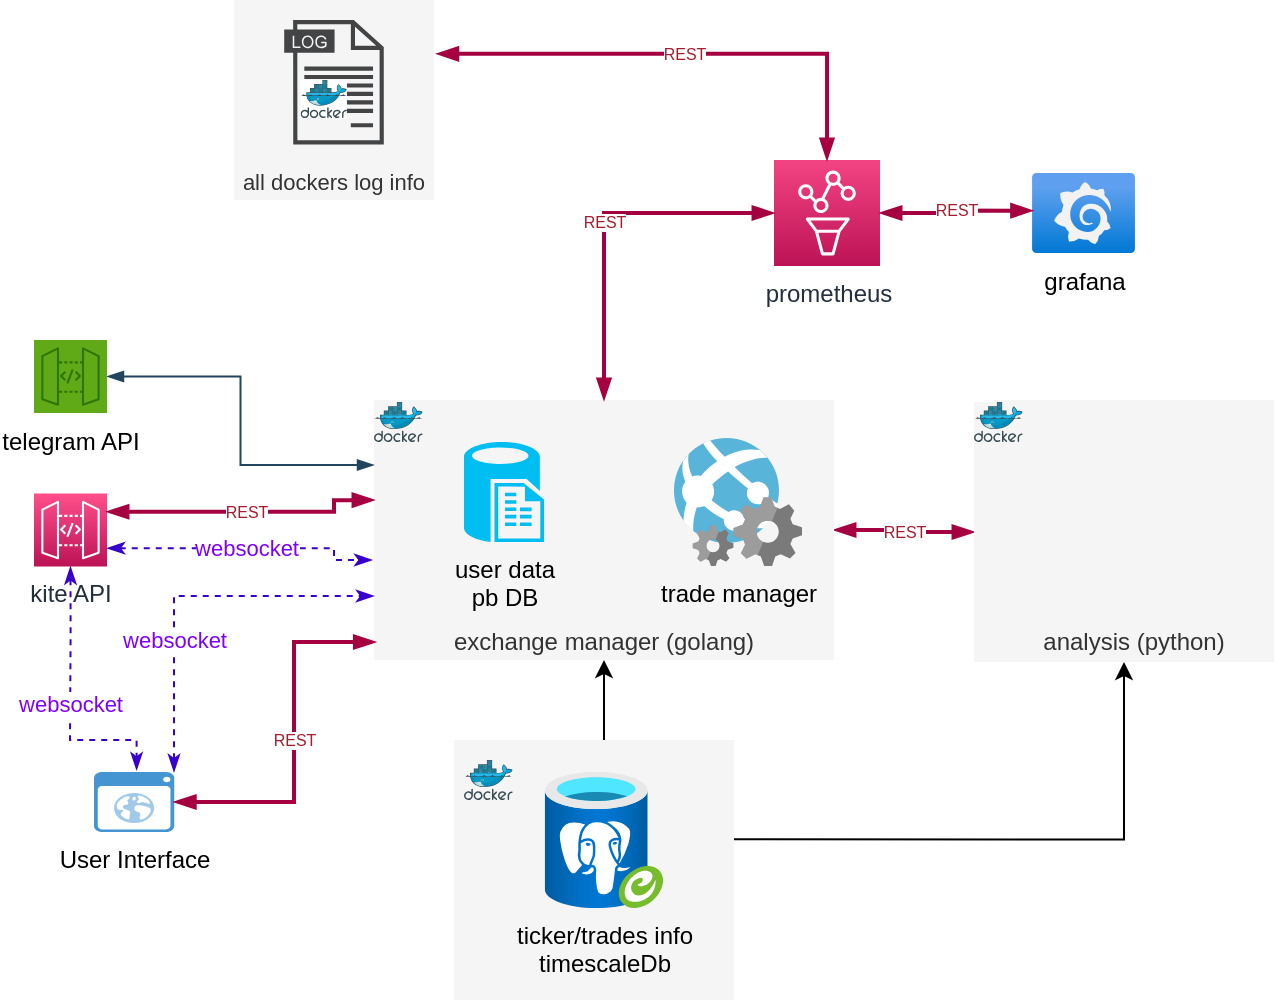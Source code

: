 <mxfile version="20.8.20" type="github"><diagram id="WI9T0HZ2pTsCkuznbFz-" name="Page-1"><mxGraphModel dx="969" dy="534" grid="1" gridSize="10" guides="1" tooltips="1" connect="1" arrows="1" fold="1" page="1" pageScale="1" pageWidth="1169" pageHeight="827" math="0" shadow="0"><root><mxCell id="0"/><mxCell id="1" parent="0"/><mxCell id="AcxdMaKK0mU5kZiv2lnr-17" style="edgeStyle=elbowEdgeStyle;rounded=0;orthogonalLoop=1;jettySize=auto;html=1;entryX=-0.016;entryY=0.49;entryDx=0;entryDy=0;entryPerimeter=0;elbow=vertical;strokeColor=#808080;" parent="1" target="AcxdMaKK0mU5kZiv2lnr-6" edge="1"><mxGeometry relative="1" as="geometry"><mxPoint x="566" y="343.207" as="sourcePoint"/></mxGeometry></mxCell><mxCell id="8ut8hsgBqREO4Th_r9R5-19" value="REST" style="edgeStyle=orthogonalEdgeStyle;rounded=0;orthogonalLoop=1;jettySize=auto;html=1;entryX=0;entryY=0.5;entryDx=0;entryDy=0;startArrow=blockThin;startFill=1;fillColor=#d80073;strokeColor=#A50040;strokeWidth=2;fontSize=8;fontColor=#a51d2d;endArrow=blockThin;endFill=1;" edge="1" parent="1" source="AcxdMaKK0mU5kZiv2lnr-4" target="8ut8hsgBqREO4Th_r9R5-17"><mxGeometry relative="1" as="geometry"/></mxCell><mxCell id="AcxdMaKK0mU5kZiv2lnr-4" value="exchange manager (golang)" style="rounded=0;whiteSpace=wrap;html=1;fillColor=#f5f5f5;strokeColor=none;fontColor=#333333;verticalAlign=bottom;" parent="1" vertex="1"><mxGeometry x="490" y="280" width="230" height="130" as="geometry"/></mxCell><mxCell id="AcxdMaKK0mU5kZiv2lnr-6" value="trade manager" style="aspect=fixed;html=1;perimeter=none;align=center;shadow=0;dashed=0;image;fontSize=12;image=img/lib/mscae/WebApp_WebJobs.svg;labelBackgroundColor=none;" parent="1" vertex="1"><mxGeometry x="640" y="299.0" width="64" height="64" as="geometry"/></mxCell><mxCell id="8ut8hsgBqREO4Th_r9R5-5" value="websocket" style="edgeStyle=orthogonalEdgeStyle;rounded=0;orthogonalLoop=1;jettySize=auto;html=1;exitX=0.5;exitY=1;exitDx=0;exitDy=0;exitPerimeter=0;startArrow=classicThin;startFill=1;fillColor=#6a00ff;strokeColor=#3700CC;strokeWidth=1;endArrow=classicThin;endFill=1;fontColor=#7F00FF;entryX=0.531;entryY=-0.03;entryDx=0;entryDy=0;entryPerimeter=0;dashed=1;" edge="1" parent="1" source="8ut8hsgBqREO4Th_r9R5-2" target="8ut8hsgBqREO4Th_r9R5-4"><mxGeometry x="0.015" relative="1" as="geometry"><mxPoint x="340" y="430" as="targetPoint"/><Array as="points"><mxPoint x="338" y="398"/><mxPoint x="338" y="398"/><mxPoint x="338" y="450"/><mxPoint x="371" y="450"/></Array><mxPoint as="offset"/></mxGeometry></mxCell><mxCell id="8ut8hsgBqREO4Th_r9R5-2" value="kite API" style="sketch=0;points=[[0,0,0],[0.25,0,0],[0.5,0,0],[0.75,0,0],[1,0,0],[0,1,0],[0.25,1,0],[0.5,1,0],[0.75,1,0],[1,1,0],[0,0.25,0],[0,0.5,0],[0,0.75,0],[1,0.25,0],[1,0.5,0],[1,0.75,0]];outlineConnect=0;fontColor=#232F3E;gradientColor=#FF4F8B;gradientDirection=north;fillColor=#BC1356;strokeColor=#ffffff;dashed=0;verticalLabelPosition=bottom;verticalAlign=top;align=center;html=1;fontSize=12;fontStyle=0;aspect=fixed;shape=mxgraph.aws4.resourceIcon;resIcon=mxgraph.aws4.api_gateway;" vertex="1" parent="1"><mxGeometry x="320" y="326.75" width="36.5" height="36.5" as="geometry"/></mxCell><mxCell id="8ut8hsgBqREO4Th_r9R5-4" value="User Interface" style="shadow=0;dashed=0;html=1;strokeColor=none;fillColor=#4495D1;labelPosition=center;verticalLabelPosition=bottom;verticalAlign=top;align=center;outlineConnect=0;shape=mxgraph.veeam.2d.web_ui;" vertex="1" parent="1"><mxGeometry x="350" y="466" width="40.12" height="30" as="geometry"/></mxCell><mxCell id="8ut8hsgBqREO4Th_r9R5-6" value="&lt;div&gt;user data&lt;/div&gt;&lt;div&gt;pb DB&lt;br&gt;&lt;/div&gt;" style="verticalLabelPosition=bottom;html=1;verticalAlign=top;align=center;strokeColor=none;fillColor=#00BEF2;shape=mxgraph.azure.sql_reporting;" vertex="1" parent="1"><mxGeometry x="535" y="301" width="40" height="50" as="geometry"/></mxCell><mxCell id="8ut8hsgBqREO4Th_r9R5-10" value="grafana" style="aspect=fixed;html=1;points=[];align=center;image;fontSize=12;image=img/lib/azure2/other/Grafana.svg;" vertex="1" parent="1"><mxGeometry x="819" y="166.5" width="51.52" height="40" as="geometry"/></mxCell><mxCell id="8ut8hsgBqREO4Th_r9R5-11" value="prometheus" style="sketch=0;points=[[0,0,0],[0.25,0,0],[0.5,0,0],[0.75,0,0],[1,0,0],[0,1,0],[0.25,1,0],[0.5,1,0],[0.75,1,0],[1,1,0],[0,0.25,0],[0,0.5,0],[0,0.75,0],[1,0.25,0],[1,0.5,0],[1,0.75,0]];points=[[0,0,0],[0.25,0,0],[0.5,0,0],[0.75,0,0],[1,0,0],[0,1,0],[0.25,1,0],[0.5,1,0],[0.75,1,0],[1,1,0],[0,0.25,0],[0,0.5,0],[0,0.75,0],[1,0.25,0],[1,0.5,0],[1,0.75,0]];outlineConnect=0;fontColor=#232F3E;gradientColor=#F34482;gradientDirection=north;fillColor=#BC1356;strokeColor=#ffffff;dashed=0;verticalLabelPosition=bottom;verticalAlign=top;align=center;html=1;fontSize=12;fontStyle=0;aspect=fixed;shape=mxgraph.aws4.resourceIcon;resIcon=mxgraph.aws4.managed_service_for_prometheus;" vertex="1" parent="1"><mxGeometry x="690" y="160" width="53" height="53" as="geometry"/></mxCell><mxCell id="8ut8hsgBqREO4Th_r9R5-16" style="edgeStyle=orthogonalEdgeStyle;rounded=0;orthogonalLoop=1;jettySize=auto;html=1;entryX=0.5;entryY=1;entryDx=0;entryDy=0;startArrow=classic;startFill=1;" edge="1" parent="1" source="8ut8hsgBqREO4Th_r9R5-15" target="AcxdMaKK0mU5kZiv2lnr-4"><mxGeometry relative="1" as="geometry"/></mxCell><mxCell id="8ut8hsgBqREO4Th_r9R5-18" style="edgeStyle=orthogonalEdgeStyle;rounded=0;orthogonalLoop=1;jettySize=auto;html=1;entryX=1.033;entryY=0.495;entryDx=0;entryDy=0;entryPerimeter=0;startArrow=classic;startFill=1;exitX=0.5;exitY=1;exitDx=0;exitDy=0;" edge="1" parent="1" source="8ut8hsgBqREO4Th_r9R5-17" target="8ut8hsgBqREO4Th_r9R5-15"><mxGeometry relative="1" as="geometry"><Array as="points"><mxPoint x="865" y="500"/></Array></mxGeometry></mxCell><mxCell id="8ut8hsgBqREO4Th_r9R5-17" value="analysis (python)" style="rounded=0;whiteSpace=wrap;html=1;fillColor=#f5f5f5;strokeColor=none;fontColor=#333333;verticalAlign=top;" vertex="1" parent="1"><mxGeometry x="790" y="281" width="150" height="130" as="geometry"/></mxCell><mxCell id="8ut8hsgBqREO4Th_r9R5-21" value="REST" style="edgeStyle=orthogonalEdgeStyle;rounded=0;orthogonalLoop=1;jettySize=auto;html=1;entryX=0;entryY=0.5;entryDx=0;entryDy=0;startArrow=blockThin;startFill=1;fillColor=#d80073;strokeColor=#A50040;strokeWidth=2;fontSize=8;fontColor=#a51d2d;exitX=0.5;exitY=0;exitDx=0;exitDy=0;entryPerimeter=0;endArrow=blockThin;endFill=1;" edge="1" parent="1" source="AcxdMaKK0mU5kZiv2lnr-4" target="8ut8hsgBqREO4Th_r9R5-11"><mxGeometry relative="1" as="geometry"><mxPoint x="730" y="355" as="sourcePoint"/><mxPoint x="800" y="356" as="targetPoint"/></mxGeometry></mxCell><mxCell id="8ut8hsgBqREO4Th_r9R5-23" value="REST" style="edgeStyle=orthogonalEdgeStyle;rounded=0;orthogonalLoop=1;jettySize=auto;html=1;entryX=0.006;entryY=0.471;entryDx=0;entryDy=0;startArrow=blockThin;startFill=1;fillColor=#d80073;strokeColor=#A50040;strokeWidth=2;fontSize=8;fontColor=#a51d2d;entryPerimeter=0;exitX=1;exitY=0.5;exitDx=0;exitDy=0;exitPerimeter=0;endArrow=blockThin;endFill=1;" edge="1" parent="1" source="8ut8hsgBqREO4Th_r9R5-11" target="8ut8hsgBqREO4Th_r9R5-10"><mxGeometry relative="1" as="geometry"><mxPoint x="730" y="355" as="sourcePoint"/><mxPoint x="800" y="356" as="targetPoint"/></mxGeometry></mxCell><mxCell id="8ut8hsgBqREO4Th_r9R5-24" value="REST" style="edgeStyle=orthogonalEdgeStyle;rounded=0;orthogonalLoop=1;jettySize=auto;html=1;entryX=0.003;entryY=0.929;entryDx=0;entryDy=0;startArrow=blockThin;startFill=1;fillColor=#d80073;strokeColor=#A50040;strokeWidth=2;fontSize=8;fontColor=#a51d2d;endArrow=blockThin;endFill=1;entryPerimeter=0;" edge="1" parent="1" source="8ut8hsgBqREO4Th_r9R5-4" target="AcxdMaKK0mU5kZiv2lnr-4"><mxGeometry relative="1" as="geometry"><mxPoint x="430" y="488" as="sourcePoint"/><mxPoint x="430" y="411" as="targetPoint"/><Array as="points"><mxPoint x="450" y="481"/><mxPoint x="450" y="401"/><mxPoint x="491" y="401"/></Array></mxGeometry></mxCell><mxCell id="8ut8hsgBqREO4Th_r9R5-25" value="analysis (python)" style="rounded=0;whiteSpace=wrap;html=1;fillColor=#f5f5f5;strokeColor=none;fontColor=#333333;verticalAlign=bottom;" vertex="1" parent="1"><mxGeometry x="800" y="280" width="140" height="130" as="geometry"/></mxCell><mxCell id="8ut8hsgBqREO4Th_r9R5-30" value="" style="sketch=0;aspect=fixed;html=1;points=[];align=center;image;fontSize=12;image=img/lib/mscae/Docker.svg;fontColor=#7F00FF;" vertex="1" parent="1"><mxGeometry x="490" y="281" width="24.39" height="20" as="geometry"/></mxCell><mxCell id="8ut8hsgBqREO4Th_r9R5-31" value="" style="sketch=0;aspect=fixed;html=1;points=[];align=center;image;fontSize=12;image=img/lib/mscae/Docker.svg;fontColor=#7F00FF;" vertex="1" parent="1"><mxGeometry x="790" y="281" width="24.39" height="20" as="geometry"/></mxCell><mxCell id="8ut8hsgBqREO4Th_r9R5-38" value="REST" style="edgeStyle=orthogonalEdgeStyle;rounded=0;orthogonalLoop=1;jettySize=auto;html=1;entryX=0.5;entryY=0;entryDx=0;entryDy=0;startArrow=blockThin;startFill=1;fillColor=#d80073;strokeColor=#A50040;strokeWidth=2;fontSize=8;fontColor=#a51d2d;entryPerimeter=0;endArrow=blockThin;endFill=1;exitX=1.014;exitY=0.269;exitDx=0;exitDy=0;exitPerimeter=0;" edge="1" parent="1" source="8ut8hsgBqREO4Th_r9R5-34" target="8ut8hsgBqREO4Th_r9R5-11"><mxGeometry relative="1" as="geometry"><mxPoint x="615" y="290" as="sourcePoint"/><mxPoint x="700" y="197" as="targetPoint"/></mxGeometry></mxCell><mxCell id="8ut8hsgBqREO4Th_r9R5-40" style="edgeStyle=orthogonalEdgeStyle;rounded=0;orthogonalLoop=1;jettySize=auto;html=1;exitX=1;exitY=0.5;exitDx=0;exitDy=0;exitPerimeter=0;entryX=0;entryY=0.25;entryDx=0;entryDy=0;strokeWidth=1;fontSize=8;fontColor=default;startArrow=blockThin;startFill=1;endArrow=blockThin;endFill=1;fillColor=#bac8d3;strokeColor=#23445d;" edge="1" parent="1" source="8ut8hsgBqREO4Th_r9R5-39" target="AcxdMaKK0mU5kZiv2lnr-4"><mxGeometry relative="1" as="geometry"/></mxCell><mxCell id="8ut8hsgBqREO4Th_r9R5-39" value="telegram API" style="sketch=0;points=[[0,0,0],[0.25,0,0],[0.5,0,0],[0.75,0,0],[1,0,0],[0,1,0],[0.25,1,0],[0.5,1,0],[0.75,1,0],[1,1,0],[0,0.25,0],[0,0.5,0],[0,0.75,0],[1,0.25,0],[1,0.5,0],[1,0.75,0]];outlineConnect=0;fontColor=default;gradientDirection=north;fillColor=#60a917;strokeColor=#2D7600;dashed=0;verticalLabelPosition=bottom;verticalAlign=top;align=center;html=1;fontSize=12;fontStyle=0;aspect=fixed;shape=mxgraph.aws4.resourceIcon;resIcon=mxgraph.aws4.api_gateway;" vertex="1" parent="1"><mxGeometry x="320" y="250" width="36.5" height="36.5" as="geometry"/></mxCell><mxCell id="8ut8hsgBqREO4Th_r9R5-42" value="" style="group" vertex="1" connectable="0" parent="1"><mxGeometry x="530" y="450" width="140" height="130" as="geometry"/></mxCell><mxCell id="8ut8hsgBqREO4Th_r9R5-41" value="" style="rounded=0;whiteSpace=wrap;html=1;fillColor=#f5f5f5;strokeColor=none;fontColor=#333333;verticalAlign=bottom;" vertex="1" parent="8ut8hsgBqREO4Th_r9R5-42"><mxGeometry width="140" height="130" as="geometry"/></mxCell><mxCell id="8ut8hsgBqREO4Th_r9R5-15" value="&lt;div&gt;ticker/trades info&lt;br&gt;&lt;/div&gt;&lt;div&gt;timescaleDb&lt;/div&gt;" style="aspect=fixed;html=1;points=[];align=center;image;fontSize=12;image=img/lib/azure2/databases/Azure_Database_PostgreSQL_Server_Group.svg;labelBackgroundColor=none;" vertex="1" parent="8ut8hsgBqREO4Th_r9R5-42"><mxGeometry x="45" y="16" width="60" height="68" as="geometry"/></mxCell><mxCell id="8ut8hsgBqREO4Th_r9R5-32" value="" style="sketch=0;aspect=fixed;html=1;points=[];align=center;image;fontSize=12;image=img/lib/mscae/Docker.svg;fontColor=#7F00FF;" vertex="1" parent="8ut8hsgBqREO4Th_r9R5-42"><mxGeometry x="5" y="10" width="24.39" height="20" as="geometry"/></mxCell><mxCell id="8ut8hsgBqREO4Th_r9R5-44" value="" style="shape=image;html=1;verticalAlign=top;verticalLabelPosition=bottom;labelBackgroundColor=#ffffff;imageAspect=0;aspect=fixed;image=https://cdn4.iconfinder.com/data/icons/success-filloutline/64/chart-analysis-analytics-data_analytics-pie_1-128.png;fontSize=8;fontColor=default;" vertex="1" parent="1"><mxGeometry x="836" y="315" width="58" height="58" as="geometry"/></mxCell><mxCell id="8ut8hsgBqREO4Th_r9R5-47" value="" style="group;fillColor=default;strokeColor=none;" vertex="1" connectable="0" parent="1"><mxGeometry x="420" y="80" width="100" height="100" as="geometry"/></mxCell><mxCell id="8ut8hsgBqREO4Th_r9R5-34" value="all dockers log info" style="rounded=0;whiteSpace=wrap;html=1;fontSize=11;verticalAlign=bottom;fillColor=#f5f5f5;fontColor=#333333;strokeColor=none;" vertex="1" parent="8ut8hsgBqREO4Th_r9R5-47"><mxGeometry width="100" height="100" as="geometry"/></mxCell><mxCell id="8ut8hsgBqREO4Th_r9R5-28" value="" style="sketch=0;pointerEvents=1;shadow=0;dashed=0;html=1;strokeColor=none;fillColor=#434445;aspect=fixed;labelPosition=center;verticalLabelPosition=bottom;verticalAlign=top;align=center;outlineConnect=0;shape=mxgraph.vvd.log_files;fontSize=8;fontColor=#7F00FF;" vertex="1" parent="8ut8hsgBqREO4Th_r9R5-47"><mxGeometry x="25.1" y="10" width="49.8" height="62.25" as="geometry"/></mxCell><mxCell id="8ut8hsgBqREO4Th_r9R5-35" value="" style="sketch=0;aspect=fixed;html=1;points=[];align=center;image;fontSize=12;image=img/lib/mscae/Docker.svg;fontColor=default;labelBackgroundColor=none;labelBorderColor=none;imageBackground=#FFFFFF;" vertex="1" parent="8ut8hsgBqREO4Th_r9R5-47"><mxGeometry x="33.31" y="40" width="23.17" height="19" as="geometry"/></mxCell><mxCell id="8ut8hsgBqREO4Th_r9R5-49" value="websocket" style="edgeStyle=orthogonalEdgeStyle;rounded=0;orthogonalLoop=1;jettySize=auto;html=1;exitX=1;exitY=0.75;exitDx=0;exitDy=0;exitPerimeter=0;startArrow=classicThin;startFill=1;fillColor=#6a00ff;strokeColor=#3700CC;strokeWidth=1;endArrow=classicThin;endFill=1;fontColor=#7F00FF;entryX=-0.004;entryY=0.608;entryDx=0;entryDy=0;entryPerimeter=0;dashed=1;" edge="1" parent="1" source="8ut8hsgBqREO4Th_r9R5-2" target="AcxdMaKK0mU5kZiv2lnr-4"><mxGeometry x="-0.005" relative="1" as="geometry"><mxPoint x="348" y="373" as="sourcePoint"/><mxPoint x="381" y="475" as="targetPoint"/><Array as="points"><mxPoint x="470" y="354"/><mxPoint x="470" y="360"/><mxPoint x="489" y="360"/></Array><mxPoint as="offset"/></mxGeometry></mxCell><mxCell id="8ut8hsgBqREO4Th_r9R5-50" value="websocket" style="edgeStyle=orthogonalEdgeStyle;rounded=0;orthogonalLoop=1;jettySize=auto;html=1;startArrow=classicThin;startFill=1;fillColor=#6a00ff;strokeColor=#3700CC;strokeWidth=1;endArrow=classicThin;endFill=1;fontColor=#7F00FF;entryX=0;entryY=0.75;entryDx=0;entryDy=0;dashed=1;" edge="1" parent="1" source="8ut8hsgBqREO4Th_r9R5-4" target="AcxdMaKK0mU5kZiv2lnr-4"><mxGeometry x="-0.3" relative="1" as="geometry"><mxPoint x="367" y="364" as="sourcePoint"/><mxPoint x="499" y="369" as="targetPoint"/><Array as="points"><mxPoint x="390" y="378"/><mxPoint x="490" y="378"/></Array><mxPoint as="offset"/></mxGeometry></mxCell><mxCell id="8ut8hsgBqREO4Th_r9R5-52" value="REST" style="edgeStyle=orthogonalEdgeStyle;rounded=0;orthogonalLoop=1;jettySize=auto;html=1;entryX=0;entryY=0.385;entryDx=0;entryDy=0;startArrow=blockThin;startFill=1;fillColor=#d80073;strokeColor=#A50040;strokeWidth=2;fontSize=8;fontColor=#a51d2d;endArrow=blockThin;endFill=1;entryPerimeter=0;exitX=1;exitY=0.25;exitDx=0;exitDy=0;exitPerimeter=0;" edge="1" parent="1" source="8ut8hsgBqREO4Th_r9R5-2" target="AcxdMaKK0mU5kZiv2lnr-4"><mxGeometry relative="1" as="geometry"><mxPoint x="400" y="491" as="sourcePoint"/><mxPoint x="501" y="411" as="targetPoint"/><Array as="points"><mxPoint x="470" y="336"/><mxPoint x="470" y="330"/></Array></mxGeometry></mxCell></root></mxGraphModel></diagram></mxfile>